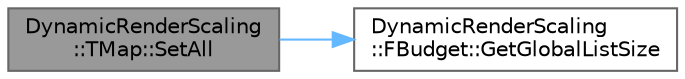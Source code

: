 digraph "DynamicRenderScaling::TMap::SetAll"
{
 // INTERACTIVE_SVG=YES
 // LATEX_PDF_SIZE
  bgcolor="transparent";
  edge [fontname=Helvetica,fontsize=10,labelfontname=Helvetica,labelfontsize=10];
  node [fontname=Helvetica,fontsize=10,shape=box,height=0.2,width=0.4];
  rankdir="LR";
  Node1 [id="Node000001",label="DynamicRenderScaling\l::TMap::SetAll",height=0.2,width=0.4,color="gray40", fillcolor="grey60", style="filled", fontcolor="black",tooltip=" "];
  Node1 -> Node2 [id="edge1_Node000001_Node000002",color="steelblue1",style="solid",tooltip=" "];
  Node2 [id="Node000002",label="DynamicRenderScaling\l::FBudget::GetGlobalListSize",height=0.2,width=0.4,color="grey40", fillcolor="white", style="filled",URL="$d0/dfe/classDynamicRenderScaling_1_1FBudget.html#a5bce566e981457070c86936dc5cb8696",tooltip=" "];
}
